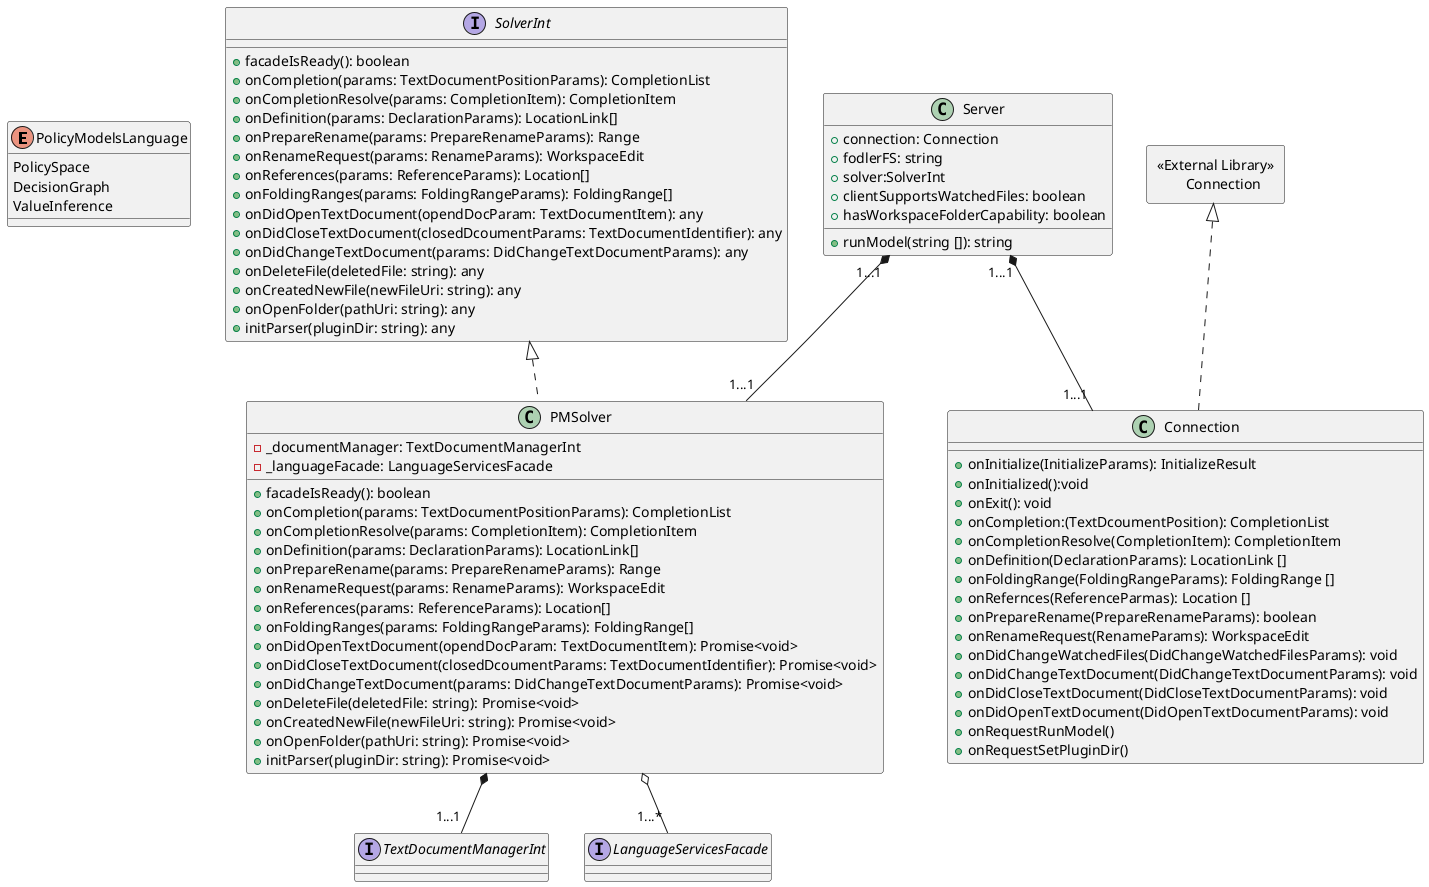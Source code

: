 @startuml

enum PolicyModelsLanguage {
    PolicySpace
    DecisionGraph
    ValueInference
}

interface SolverInt {
    +facadeIsReady(): boolean
    +onCompletion(params: TextDocumentPositionParams): CompletionList
    +onCompletionResolve(params: CompletionItem): CompletionItem
    +onDefinition(params: DeclarationParams): LocationLink[]
    +onPrepareRename(params: PrepareRenameParams): Range
    +onRenameRequest(params: RenameParams): WorkspaceEdit
    +onReferences(params: ReferenceParams): Location[]
    +onFoldingRanges(params: FoldingRangeParams): FoldingRange[]
    +onDidOpenTextDocument(opendDocParam: TextDocumentItem): any
    +onDidCloseTextDocument(closedDcoumentParams: TextDocumentIdentifier): any
    +onDidChangeTextDocument(params: DidChangeTextDocumentParams): any
    +onDeleteFile(deletedFile: string): any
    +onCreatedNewFile(newFileUri: string): any
    +onOpenFolder(pathUri: string): any
    +initParser(pluginDir: string): any
}
class PMSolver implements SolverInt {
    -_documentManager: TextDocumentManagerInt
    -_languageFacade: LanguageServicesFacade
    +facadeIsReady(): boolean
    +onCompletion(params: TextDocumentPositionParams): CompletionList
    +onCompletionResolve(params: CompletionItem): CompletionItem
    +onDefinition(params: DeclarationParams): LocationLink[]
    +onPrepareRename(params: PrepareRenameParams): Range
    +onRenameRequest(params: RenameParams): WorkspaceEdit
    +onReferences(params: ReferenceParams): Location[]
    +onFoldingRanges(params: FoldingRangeParams): FoldingRange[]
    +onDidOpenTextDocument(opendDocParam: TextDocumentItem): Promise<void>
    +onDidCloseTextDocument(closedDcoumentParams: TextDocumentIdentifier): Promise<void>
    +onDidChangeTextDocument(params: DidChangeTextDocumentParams): Promise<void>
    +onDeleteFile(deletedFile: string): Promise<void>
    +onCreatedNewFile(newFileUri: string): Promise<void>
    +onOpenFolder(pathUri: string): Promise<void>
    +initParser(pluginDir: string): Promise<void>
}

class Server {
    + connection: Connection
    + fodlerFS: string
    + solver:SolverInt
    + clientSupportsWatchedFiles: boolean
    + hasWorkspaceFolderCapability: boolean
    + runModel(string []): string
}

rectangle extConnection [
    <<External Library>>
    \tConnection
]

class Connection implements extConnection{
    + onInitialize(InitializeParams): InitializeResult
    + onInitialized():void
    + onExit(): void
    + onCompletion:(TextDcoumentPosition): CompletionList
    + onCompletionResolve(CompletionItem): CompletionItem
    + onDefinition(DeclarationParams): LocationLink []
    + onFoldingRange(FoldingRangeParams): FoldingRange []
    + onRefernces(ReferenceParmas): Location []
    + onPrepareRename(PrepareRenameParams): boolean
    + onRenameRequest(RenameParams): WorkspaceEdit
    + onDidChangeWatchedFiles(DidChangeWatchedFilesParams): void
    + onDidChangeTextDocument(DidChangeTextDocumentParams): void
    + onDidCloseTextDocument(DidCloseTextDocumentParams): void
    + onDidOpenTextDocument(DidOpenTextDocumentParams): void
    + onRequestRunModel()
    + onRequestSetPluginDir()
}

interface TextDocumentManagerInt {
}

interface LanguageServicesFacade {
}

Server "1...1" *-- "1...1" Connection
Server "1...1" *-- "1...1" PMSolver

PMSolver o-- "1...*" LanguageServicesFacade
PMSolver *-- "1...1" TextDocumentManagerInt

@enduml
